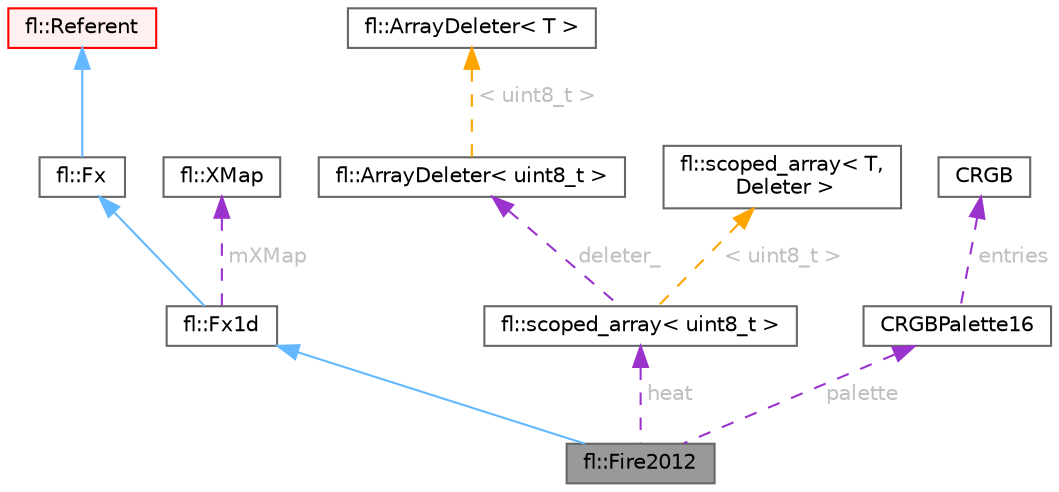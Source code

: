 digraph "fl::Fire2012"
{
 // INTERACTIVE_SVG=YES
 // LATEX_PDF_SIZE
  bgcolor="transparent";
  edge [fontname=Helvetica,fontsize=10,labelfontname=Helvetica,labelfontsize=10];
  node [fontname=Helvetica,fontsize=10,shape=box,height=0.2,width=0.4];
  Node1 [id="Node000001",label="fl::Fire2012",height=0.2,width=0.4,color="gray40", fillcolor="grey60", style="filled", fontcolor="black",tooltip=" "];
  Node2 -> Node1 [id="edge1_Node000001_Node000002",dir="back",color="steelblue1",style="solid",tooltip=" "];
  Node2 [id="Node000002",label="fl::Fx1d",height=0.2,width=0.4,color="gray40", fillcolor="white", style="filled",URL="$d4/d1c/classfl_1_1_fx1d.html",tooltip=" "];
  Node3 -> Node2 [id="edge2_Node000002_Node000003",dir="back",color="steelblue1",style="solid",tooltip=" "];
  Node3 [id="Node000003",label="fl::Fx",height=0.2,width=0.4,color="gray40", fillcolor="white", style="filled",URL="$da/d5d/classfl_1_1_fx.html",tooltip=" "];
  Node4 -> Node3 [id="edge3_Node000003_Node000004",dir="back",color="steelblue1",style="solid",tooltip=" "];
  Node4 [id="Node000004",label="fl::Referent",height=0.2,width=0.4,color="red", fillcolor="#FFF0F0", style="filled",URL="$d6/d16/classfl_1_1_referent.html",tooltip=" "];
  Node11 -> Node2 [id="edge4_Node000002_Node000011",dir="back",color="darkorchid3",style="dashed",tooltip=" ",label=" mXMap",fontcolor="grey" ];
  Node11 [id="Node000011",label="fl::XMap",height=0.2,width=0.4,color="gray40", fillcolor="white", style="filled",URL="$d7/d6c/classfl_1_1_x_map.html",tooltip=" "];
  Node12 -> Node1 [id="edge5_Node000001_Node000012",dir="back",color="darkorchid3",style="dashed",tooltip=" ",label=" heat",fontcolor="grey" ];
  Node12 [id="Node000012",label="fl::scoped_array\< uint8_t \>",height=0.2,width=0.4,color="gray40", fillcolor="white", style="filled",URL="$d3/d92/classfl_1_1scoped__array.html",tooltip=" "];
  Node13 -> Node12 [id="edge6_Node000012_Node000013",dir="back",color="darkorchid3",style="dashed",tooltip=" ",label=" deleter_",fontcolor="grey" ];
  Node13 [id="Node000013",label="fl::ArrayDeleter\< uint8_t \>",height=0.2,width=0.4,color="gray40", fillcolor="white", style="filled",URL="$df/db6/structfl_1_1_array_deleter.html",tooltip=" "];
  Node14 -> Node13 [id="edge7_Node000013_Node000014",dir="back",color="orange",style="dashed",tooltip=" ",label=" \< uint8_t \>",fontcolor="grey" ];
  Node14 [id="Node000014",label="fl::ArrayDeleter\< T \>",height=0.2,width=0.4,color="gray40", fillcolor="white", style="filled",URL="$df/db6/structfl_1_1_array_deleter.html",tooltip=" "];
  Node15 -> Node12 [id="edge8_Node000012_Node000015",dir="back",color="orange",style="dashed",tooltip=" ",label=" \< uint8_t \>",fontcolor="grey" ];
  Node15 [id="Node000015",label="fl::scoped_array\< T,\l Deleter \>",height=0.2,width=0.4,color="gray40", fillcolor="white", style="filled",URL="$d3/d92/classfl_1_1scoped__array.html",tooltip=" "];
  Node16 -> Node1 [id="edge9_Node000001_Node000016",dir="back",color="darkorchid3",style="dashed",tooltip=" ",label=" palette",fontcolor="grey" ];
  Node16 [id="Node000016",label="CRGBPalette16",height=0.2,width=0.4,color="gray40", fillcolor="white", style="filled",URL="$d2/dc4/class_c_r_g_b_palette16.html",tooltip="RGB color palette with 16 discrete values."];
  Node17 -> Node16 [id="edge10_Node000016_Node000017",dir="back",color="darkorchid3",style="dashed",tooltip=" ",label=" entries",fontcolor="grey" ];
  Node17 [id="Node000017",label="CRGB",height=0.2,width=0.4,color="gray40", fillcolor="white", style="filled",URL="$d7/d82/struct_c_r_g_b.html",tooltip="Representation of an RGB pixel (Red, Green, Blue)"];
}
